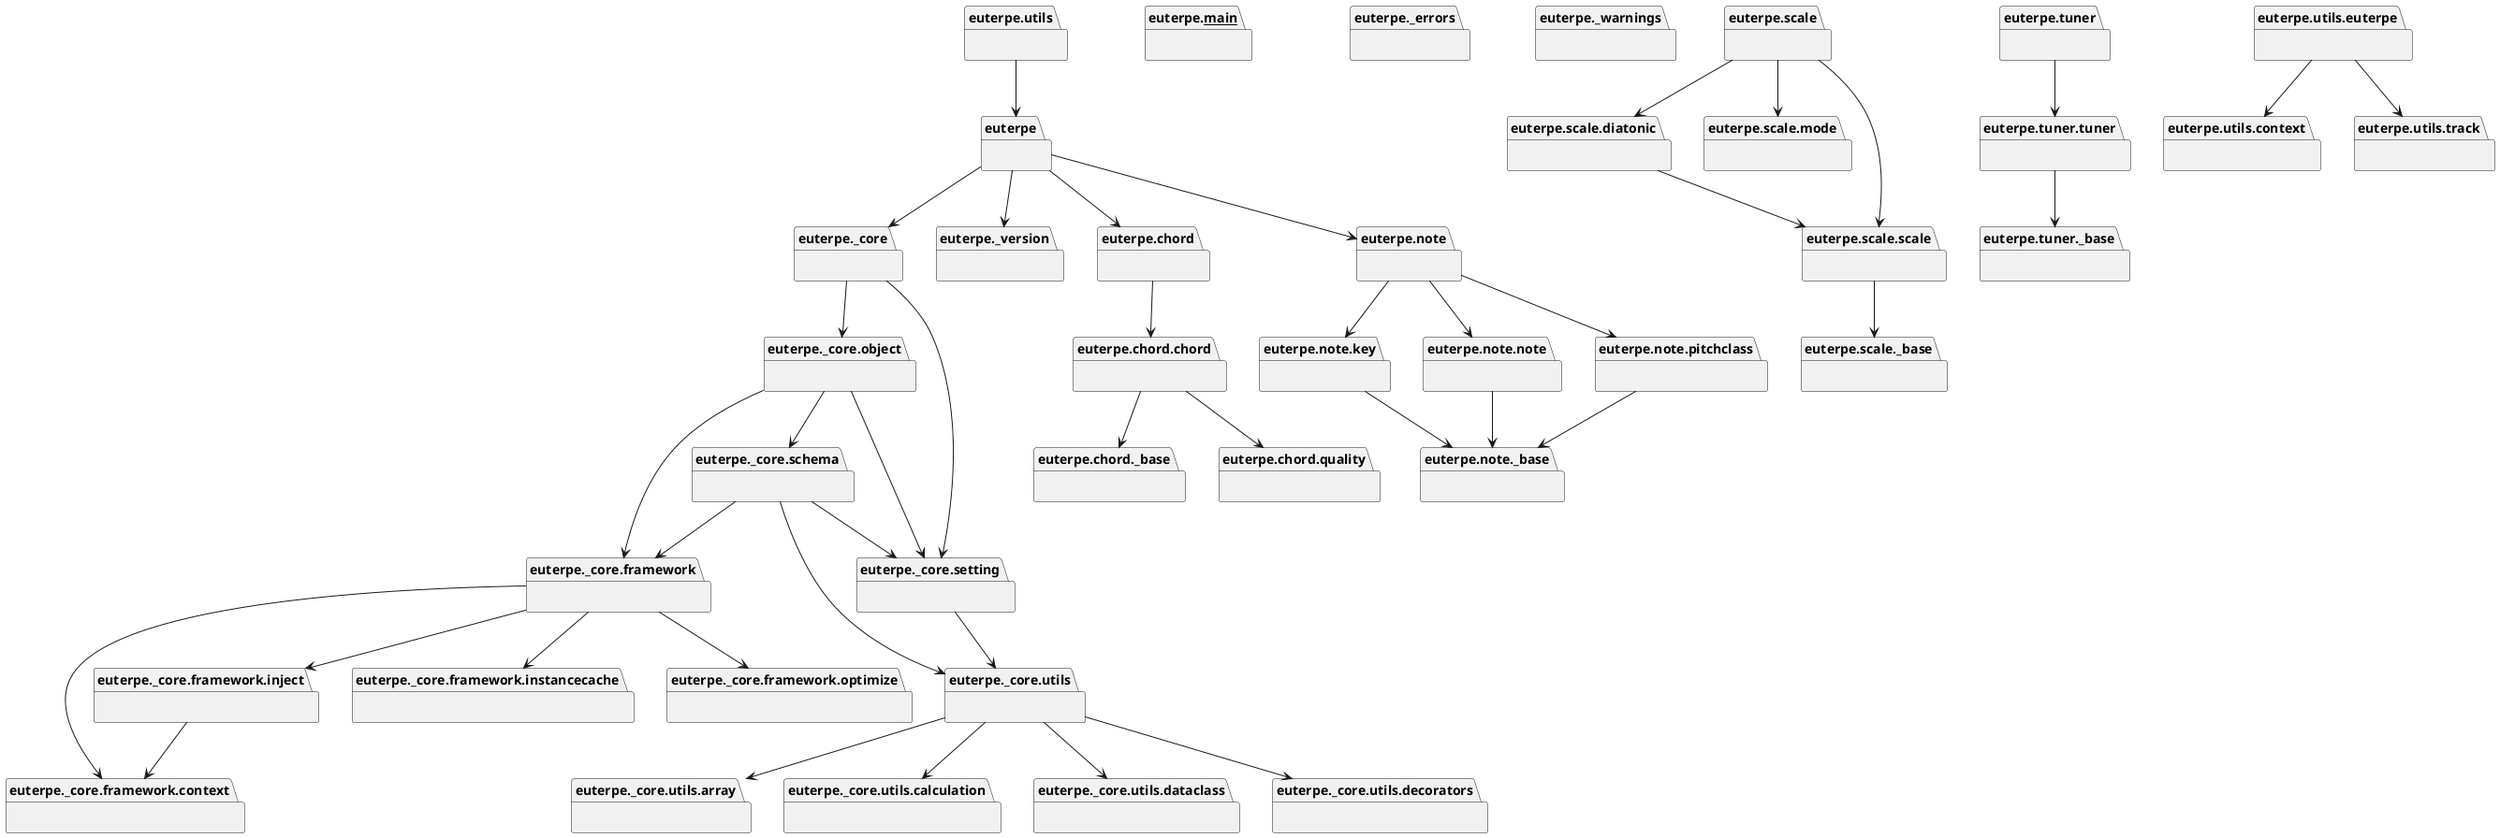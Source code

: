 @startuml packages
set namespaceSeparator none
package "euterpe" as euterpe {
}
package "euterpe.__main__" as euterpe.__main__ {
}
package "euterpe._core" as euterpe._core {
}
package "euterpe._core.framework" as euterpe._core.framework {
}
package "euterpe._core.framework.context" as euterpe._core.framework.context {
}
package "euterpe._core.framework.inject" as euterpe._core.framework.inject {
}
package "euterpe._core.framework.instancecache" as euterpe._core.framework.instancecache {
}
package "euterpe._core.framework.optimize" as euterpe._core.framework.optimize {
}
package "euterpe._core.object" as euterpe._core.object {
}
package "euterpe._core.schema" as euterpe._core.schema {
}
package "euterpe._core.setting" as euterpe._core.setting {
}
package "euterpe._core.utils" as euterpe._core.utils {
}
package "euterpe._core.utils.array" as euterpe._core.utils.array {
}
package "euterpe._core.utils.calculation" as euterpe._core.utils.calculation {
}
package "euterpe._core.utils.dataclass" as euterpe._core.utils.dataclass {
}
package "euterpe._core.utils.decorators" as euterpe._core.utils.decorators {
}
package "euterpe._errors" as euterpe._errors {
}
package "euterpe._version" as euterpe._version {
}
package "euterpe._warnings" as euterpe._warnings {
}
package "euterpe.chord" as euterpe.chord {
}
package "euterpe.chord._base" as euterpe.chord._base {
}
package "euterpe.chord.chord" as euterpe.chord.chord {
}
package "euterpe.chord.quality" as euterpe.chord.quality {
}
package "euterpe.note" as euterpe.note {
}
package "euterpe.note._base" as euterpe.note._base {
}
package "euterpe.note.key" as euterpe.note.key {
}
package "euterpe.note.note" as euterpe.note.note {
}
package "euterpe.note.pitchclass" as euterpe.note.pitchclass {
}
package "euterpe.scale" as euterpe.scale {
}
package "euterpe.scale._base" as euterpe.scale._base {
}
package "euterpe.scale.diatonic" as euterpe.scale.diatonic {
}
package "euterpe.scale.mode" as euterpe.scale.mode {
}
package "euterpe.scale.scale" as euterpe.scale.scale {
}
package "euterpe.tuner" as euterpe.tuner {
}
package "euterpe.tuner._base" as euterpe.tuner._base {
}
package "euterpe.tuner.tuner" as euterpe.tuner.tuner {
}
package "euterpe.utils" as euterpe.utils {
}
package "euterpe.utils.context" as euterpe.utils.context {
}
package "euterpe.utils.euterpe" as euterpe.utils.euterpe {
}
package "euterpe.utils.track" as euterpe.utils.track {
}
euterpe --> euterpe._core
euterpe --> euterpe._version
euterpe --> euterpe.chord
euterpe --> euterpe.note
euterpe._core --> euterpe._core.object
euterpe._core --> euterpe._core.setting
euterpe._core.framework --> euterpe._core.framework.context
euterpe._core.framework --> euterpe._core.framework.inject
euterpe._core.framework --> euterpe._core.framework.instancecache
euterpe._core.framework --> euterpe._core.framework.optimize
euterpe._core.framework.inject --> euterpe._core.framework.context
euterpe._core.object --> euterpe._core.framework
euterpe._core.object --> euterpe._core.schema
euterpe._core.object --> euterpe._core.setting
euterpe._core.schema --> euterpe._core.framework
euterpe._core.schema --> euterpe._core.setting
euterpe._core.schema --> euterpe._core.utils
euterpe._core.setting --> euterpe._core.utils
euterpe._core.utils --> euterpe._core.utils.array
euterpe._core.utils --> euterpe._core.utils.calculation
euterpe._core.utils --> euterpe._core.utils.dataclass
euterpe._core.utils --> euterpe._core.utils.decorators
euterpe.chord --> euterpe.chord.chord
euterpe.chord.chord --> euterpe.chord._base
euterpe.chord.chord --> euterpe.chord.quality
euterpe.note --> euterpe.note.key
euterpe.note --> euterpe.note.note
euterpe.note --> euterpe.note.pitchclass
euterpe.note.key --> euterpe.note._base
euterpe.note.note --> euterpe.note._base
euterpe.note.pitchclass --> euterpe.note._base
euterpe.scale --> euterpe.scale.diatonic
euterpe.scale --> euterpe.scale.mode
euterpe.scale --> euterpe.scale.scale
euterpe.scale.diatonic --> euterpe.scale.scale
euterpe.scale.scale --> euterpe.scale._base
euterpe.tuner --> euterpe.tuner.tuner
euterpe.tuner.tuner --> euterpe.tuner._base
euterpe.utils --> euterpe
euterpe.utils.euterpe --> euterpe.utils.context
euterpe.utils.euterpe --> euterpe.utils.track
@enduml
